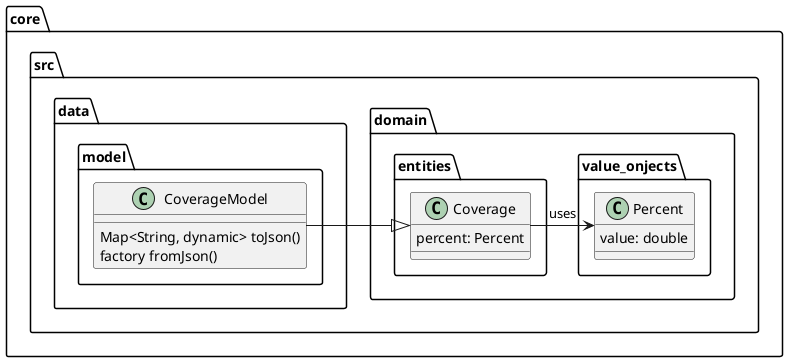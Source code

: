 @startuml coverage_data_model_class_diagram

package core.src {
    package domain {
        package value_onjects {
            class Percent {
                value: double
            }
        }

        package entities {
            class Coverage {
                percent: Percent
            }
        }
    }


    package data.model {
        class CoverageModel {
            Map<String, dynamic> toJson()
            factory fromJson()
        }
    }
}

Coverage -> Percent : uses
CoverageModel -|> Coverage


@enduml
